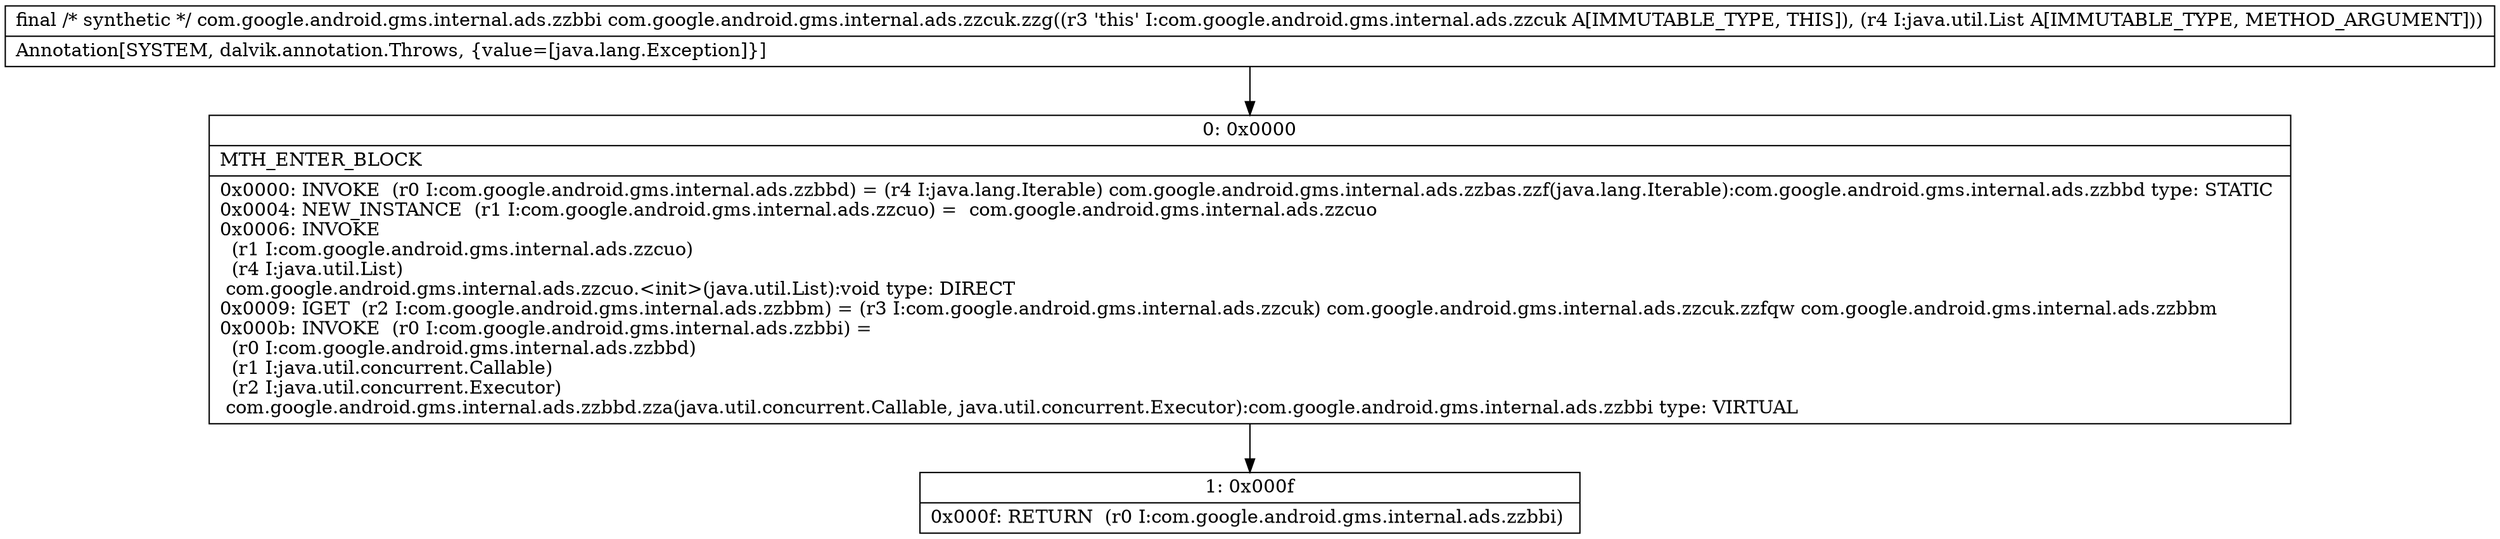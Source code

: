 digraph "CFG forcom.google.android.gms.internal.ads.zzcuk.zzg(Ljava\/util\/List;)Lcom\/google\/android\/gms\/internal\/ads\/zzbbi;" {
Node_0 [shape=record,label="{0\:\ 0x0000|MTH_ENTER_BLOCK\l|0x0000: INVOKE  (r0 I:com.google.android.gms.internal.ads.zzbbd) = (r4 I:java.lang.Iterable) com.google.android.gms.internal.ads.zzbas.zzf(java.lang.Iterable):com.google.android.gms.internal.ads.zzbbd type: STATIC \l0x0004: NEW_INSTANCE  (r1 I:com.google.android.gms.internal.ads.zzcuo) =  com.google.android.gms.internal.ads.zzcuo \l0x0006: INVOKE  \l  (r1 I:com.google.android.gms.internal.ads.zzcuo)\l  (r4 I:java.util.List)\l com.google.android.gms.internal.ads.zzcuo.\<init\>(java.util.List):void type: DIRECT \l0x0009: IGET  (r2 I:com.google.android.gms.internal.ads.zzbbm) = (r3 I:com.google.android.gms.internal.ads.zzcuk) com.google.android.gms.internal.ads.zzcuk.zzfqw com.google.android.gms.internal.ads.zzbbm \l0x000b: INVOKE  (r0 I:com.google.android.gms.internal.ads.zzbbi) = \l  (r0 I:com.google.android.gms.internal.ads.zzbbd)\l  (r1 I:java.util.concurrent.Callable)\l  (r2 I:java.util.concurrent.Executor)\l com.google.android.gms.internal.ads.zzbbd.zza(java.util.concurrent.Callable, java.util.concurrent.Executor):com.google.android.gms.internal.ads.zzbbi type: VIRTUAL \l}"];
Node_1 [shape=record,label="{1\:\ 0x000f|0x000f: RETURN  (r0 I:com.google.android.gms.internal.ads.zzbbi) \l}"];
MethodNode[shape=record,label="{final \/* synthetic *\/ com.google.android.gms.internal.ads.zzbbi com.google.android.gms.internal.ads.zzcuk.zzg((r3 'this' I:com.google.android.gms.internal.ads.zzcuk A[IMMUTABLE_TYPE, THIS]), (r4 I:java.util.List A[IMMUTABLE_TYPE, METHOD_ARGUMENT]))  | Annotation[SYSTEM, dalvik.annotation.Throws, \{value=[java.lang.Exception]\}]\l}"];
MethodNode -> Node_0;
Node_0 -> Node_1;
}

